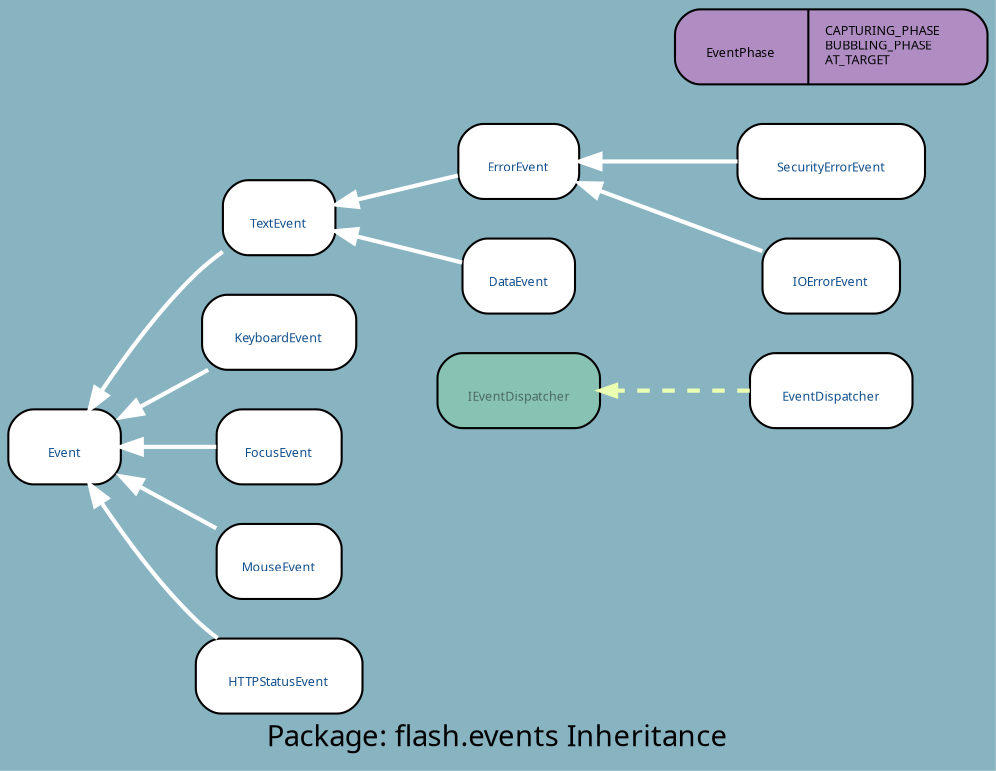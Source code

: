 digraph uml {
	graph [label="Package: flash.events Inheritance", ratio=compress, rankdir=RL, smoothing=avg_dist, overlap=compress, packMode="graph", labelloc=c, fontname="DejaVu Sans Condenesed", fontsize=14, bgcolor="#88B3C1", fontcolor=black];
	node [label="\N", style="rounded,filled", fillcolor="#96c288", fontcolor="#104E8B", fontname="FFF Harmony", fontsize=6, shape=record, color=black];
	edge [fontname=Sans, fontsize=8, minlen="1.2", color=black, fontcolor=black];
	graph [lp="237,12",
		bb="0,0,474,385"];
	"flash.events.IEventDispatcher" [label="{\nIEventDispatcher}", fillcolor="#88c2b3", fontcolor="#496962", URL="../types/flash/events/IEventDispatcher.html", tooltip="\nIEventDispatcher", portPos=w, pos="248,178", rects="209,160,288,196", width="1.08", height="0.50"];
	"flash.events.EventDispatcher" [label="{\nEventDispatcher}", fillcolor=white, URL="../types/flash/events/EventDispatcher.html", tooltip="\nEventDispatcher", portPos=w, pos="399,178", rects="360,160,438,196", width="1.08", height="0.50"];
	"flash.events.Event" [label="{\nEvent}", fillcolor=white, URL="../types/flash/events/Event.html", tooltip="\nEvent", portPos=w, pos="27,151", rects="0,133,54,169", width="0.75", height="0.50"];
	"flash.events.TextEvent" [label="{\nTextEvent}", fillcolor=white, URL="../types/flash/events/TextEvent.html", tooltip="\nTextEvent", portPos=w, pos="131,259", rects="104,241,158,277", width="0.75", height="0.50"];
	"flash.events.ErrorEvent" [label="{\nErrorEvent}", fillcolor=white, URL="../types/flash/events/ErrorEvent.html", tooltip="\nErrorEvent", portPos=w, pos="248,286", rects="219,268,278,304", width="0.81", height="0.50"];
	"flash.events.SecurityErrorEvent" [label="{\nSecurityErrorEvent}", fillcolor=white, URL="../types/flash/events/SecurityErrorEvent.html", tooltip="\nSecurityErrorEvent", portPos=w, pos="399,313", rects="354,295,444,331", width="1.25", height="0.50"];
	"flash.events.KeyboardEvent" [label="{\nKeyboardEvent}", fillcolor=white, URL="../types/flash/events/KeyboardEvent.html", tooltip="\nKeyboardEvent", portPos=w, pos="131,205", rects="94,187,168,223", width="1.03", height="0.50"];
	"flash.events.IOErrorEvent" [label="{\nIOErrorEvent}", fillcolor=white, URL="../types/flash/events/IOErrorEvent.html", tooltip="\nIOErrorEvent", portPos=w, pos="399,259", rects="366,241,432,277", width="0.92", height="0.50"];
	"flash.events.DataEvent" [label="{\nDataEvent}", fillcolor=white, URL="../types/flash/events/DataEvent.html", tooltip="\nDataEvent", portPos=w, pos="248,232", rects="221,214,276,250", width="0.75", height="0.50"];
	"flash.events.FocusEvent" [label="{\nFocusEvent}", fillcolor=white, URL="../types/flash/events/FocusEvent.html", tooltip="\nFocusEvent", portPos=w, pos="131,151", rects="101,133,161,169", width="0.83", height="0.50"];
	"flash.events.MouseEvent" [label="{\nMouseEvent}", fillcolor=white, URL="../types/flash/events/MouseEvent.html", tooltip="\nMouseEvent", portPos=w, pos="131,97", rects="101,79,162,115", width="0.83", height="0.50"];
	"flash.events.EventPhase" [label="{\nEventPhase|CAPTURING_PHASE\lBUBBLING_PHASE\lAT_TARGET\l}", fillcolor="#af8dc3", fontcolor=black, pos="399,367", rects="324,349,384,385 384,349,474,385", width="2.08", height="0.50"];
	"flash.events.HTTPStatusEvent" [label="{\nHTTPStatusEvent}", fillcolor=white, URL="../types/flash/events/HTTPStatusEvent.html", tooltip="\nHTTPStatusEvent", portPos=w, pos="131,43", rects="91,25,172,61", width="1.11", height="0.50"];
	"flash.events.EventDispatcher" -> "flash.events.IEventDispatcher" [color="#ebffb2", style="dashed, bold", arrowhead=normal, arrowsize="0.75", pos="e,288,178 360,178 340,178 316,178 296,178"];
	"flash.events.TextEvent" -> "flash.events.Event" [color=white, style=bold, arrowhead=normal, arrowsize="1.0", pos="e,38,169 104,242 99,239 94,236 90,232 72,216 56,194 44,177"];
	"flash.events.ErrorEvent" -> "flash.events.TextEvent" [color=white, style=bold, arrowhead=normal, arrowsize="1.0", pos="e,158,265 219,279 203,276 184,271 168,267"];
	"flash.events.SecurityErrorEvent" -> "flash.events.ErrorEvent" [color=white, style=bold, arrowhead=normal, arrowsize="1.0", pos="e,278,291 354,305 333,302 308,297 288,293"];
	"flash.events.KeyboardEvent" -> "flash.events.Event" [color=white, style=bold, arrowhead=normal, arrowsize="1.0", pos="e,54,165 96,187 85,182 74,176 63,170"];
	"flash.events.IOErrorEvent" -> "flash.events.ErrorEvent" [color=white, style=bold, arrowhead=normal, arrowsize="1.0", pos="e,278,281 366,265 343,269 312,275 288,279"];
	"flash.events.DataEvent" -> "flash.events.TextEvent" [color=white, style=bold, arrowhead=normal, arrowsize="1.0", pos="e,158,253 221,238 205,241 185,246 168,250"];
	"flash.events.FocusEvent" -> "flash.events.Event" [color=white, style=bold, arrowhead=normal, arrowsize="1.0", pos="e,54,151 101,151 89,151 76,151 64,151"];
	"flash.events.MouseEvent" -> "flash.events.Event" [color=white, style=bold, arrowhead=normal, arrowsize="1.0", pos="e,54,137 101,113 89,119 75,126 63,133"];
	"flash.events.HTTPStatusEvent" -> "flash.events.Event" [color=white, style=bold, arrowhead=normal, arrowsize="1.0", pos="e,38,133 101,61 97,64 94,67 90,70 72,86 56,108 44,125"];
}
